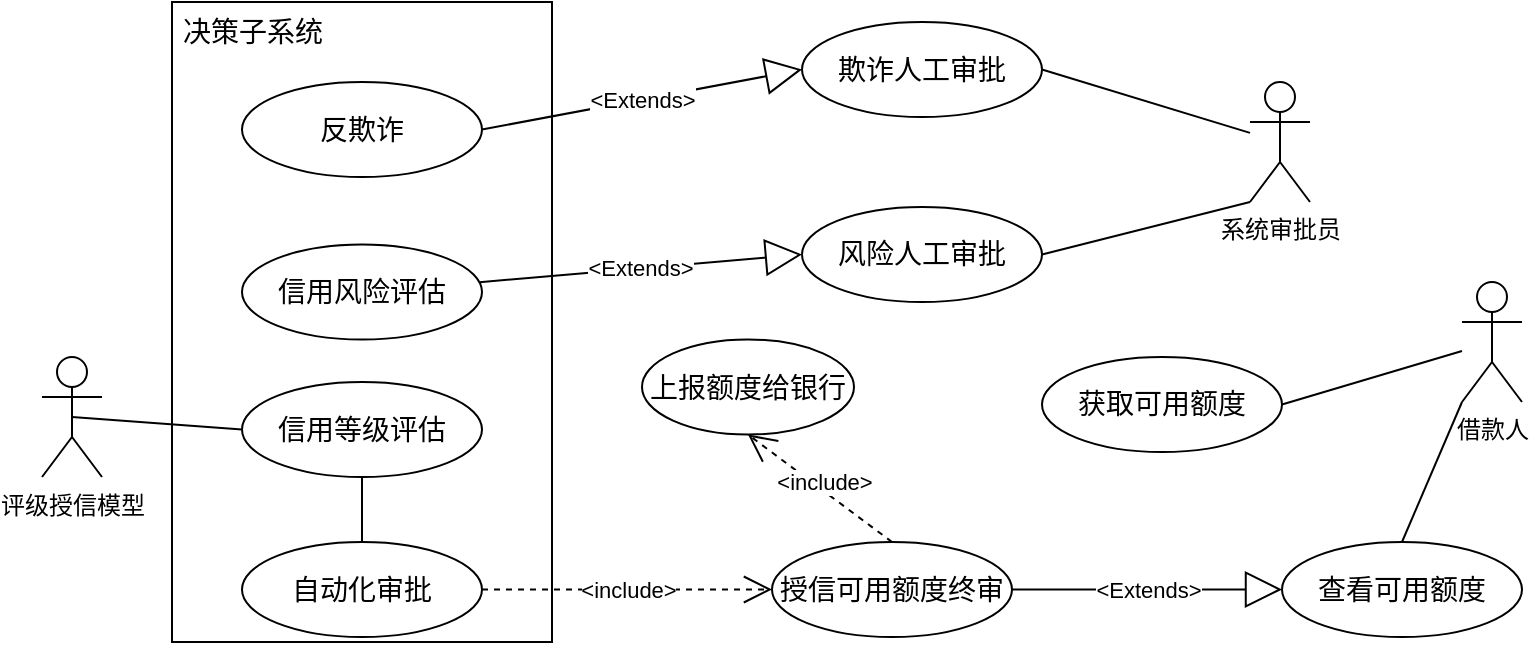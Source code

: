 <mxfile version="21.7.5" type="github">
  <diagram name="第 1 页" id="PT6hGrXhausuQr09__Po">
    <mxGraphModel dx="1173" dy="772" grid="1" gridSize="10" guides="1" tooltips="1" connect="1" arrows="1" fold="1" page="1" pageScale="1" pageWidth="827" pageHeight="1169" math="0" shadow="0">
      <root>
        <mxCell id="0" />
        <mxCell id="1" parent="0" />
        <mxCell id="wrGV_mXLTRxhNDMkk3RX-2" value="" style="html=1;whiteSpace=wrap;" parent="1" vertex="1">
          <mxGeometry x="95" y="230" width="190" height="320" as="geometry" />
        </mxCell>
        <mxCell id="wrGV_mXLTRxhNDMkk3RX-3" value="&lt;font style=&quot;font-size: 14px;&quot;&gt;决策子系统&lt;/font&gt;" style="text;html=1;align=center;verticalAlign=middle;resizable=0;points=[];autosize=1;strokeColor=none;fillColor=none;" parent="1" vertex="1">
          <mxGeometry x="90" y="230" width="90" height="30" as="geometry" />
        </mxCell>
        <mxCell id="wrGV_mXLTRxhNDMkk3RX-5" value="&lt;span style=&quot;font-size: 14px;&quot;&gt;反欺诈&lt;/span&gt;" style="ellipse;whiteSpace=wrap;html=1;" parent="1" vertex="1">
          <mxGeometry x="130" y="270" width="120" height="47.5" as="geometry" />
        </mxCell>
        <mxCell id="wrGV_mXLTRxhNDMkk3RX-6" value="&lt;span style=&quot;font-size: 14px;&quot;&gt;信用风险评估&lt;/span&gt;" style="ellipse;whiteSpace=wrap;html=1;" parent="1" vertex="1">
          <mxGeometry x="130" y="351.25" width="120" height="47.5" as="geometry" />
        </mxCell>
        <mxCell id="wrGV_mXLTRxhNDMkk3RX-20" value="" style="edgeStyle=orthogonalEdgeStyle;rounded=0;orthogonalLoop=1;jettySize=auto;html=1;endArrow=none;endFill=0;" parent="1" source="wrGV_mXLTRxhNDMkk3RX-7" target="wrGV_mXLTRxhNDMkk3RX-8" edge="1">
          <mxGeometry relative="1" as="geometry" />
        </mxCell>
        <mxCell id="wrGV_mXLTRxhNDMkk3RX-7" value="&lt;span style=&quot;font-size: 14px;&quot;&gt;信用等级评估&lt;/span&gt;" style="ellipse;whiteSpace=wrap;html=1;" parent="1" vertex="1">
          <mxGeometry x="130" y="420" width="120" height="47.5" as="geometry" />
        </mxCell>
        <mxCell id="wrGV_mXLTRxhNDMkk3RX-8" value="&lt;span style=&quot;font-size: 14px;&quot;&gt;自动化审批&lt;/span&gt;" style="ellipse;whiteSpace=wrap;html=1;" parent="1" vertex="1">
          <mxGeometry x="130" y="500" width="120" height="47.5" as="geometry" />
        </mxCell>
        <mxCell id="wrGV_mXLTRxhNDMkk3RX-9" value="&amp;lt;Extends&amp;gt;" style="endArrow=block;endSize=16;endFill=0;html=1;rounded=0;entryX=0;entryY=0.5;entryDx=0;entryDy=0;exitX=1;exitY=0.5;exitDx=0;exitDy=0;" parent="1" target="wrGV_mXLTRxhNDMkk3RX-10" edge="1" source="wrGV_mXLTRxhNDMkk3RX-5">
          <mxGeometry width="160" relative="1" as="geometry">
            <mxPoint x="320" y="293.25" as="sourcePoint" />
            <mxPoint x="485" y="230" as="targetPoint" />
          </mxGeometry>
        </mxCell>
        <mxCell id="wrGV_mXLTRxhNDMkk3RX-10" value="&lt;span style=&quot;font-size: 14px;&quot;&gt;欺诈人工审批&lt;/span&gt;" style="ellipse;whiteSpace=wrap;html=1;" parent="1" vertex="1">
          <mxGeometry x="410" y="240" width="120" height="47.5" as="geometry" />
        </mxCell>
        <mxCell id="wrGV_mXLTRxhNDMkk3RX-11" value="&amp;lt;Extends&amp;gt;" style="endArrow=block;endSize=16;endFill=0;html=1;rounded=0;entryX=0;entryY=0.5;entryDx=0;entryDy=0;" parent="1" target="wrGV_mXLTRxhNDMkk3RX-12" edge="1" source="wrGV_mXLTRxhNDMkk3RX-6">
          <mxGeometry width="160" relative="1" as="geometry">
            <mxPoint x="320" y="375" as="sourcePoint" />
            <mxPoint x="480" y="374.5" as="targetPoint" />
          </mxGeometry>
        </mxCell>
        <mxCell id="wrGV_mXLTRxhNDMkk3RX-12" value="&lt;span style=&quot;font-size: 14px;&quot;&gt;风险人工审批&lt;/span&gt;" style="ellipse;whiteSpace=wrap;html=1;" parent="1" vertex="1">
          <mxGeometry x="410" y="332.5" width="120" height="47.5" as="geometry" />
        </mxCell>
        <mxCell id="wrGV_mXLTRxhNDMkk3RX-16" style="rounded=0;orthogonalLoop=1;jettySize=auto;html=1;entryX=1;entryY=0.5;entryDx=0;entryDy=0;endArrow=none;endFill=0;" parent="1" source="wrGV_mXLTRxhNDMkk3RX-13" target="wrGV_mXLTRxhNDMkk3RX-10" edge="1">
          <mxGeometry relative="1" as="geometry" />
        </mxCell>
        <mxCell id="wrGV_mXLTRxhNDMkk3RX-17" style="rounded=0;orthogonalLoop=1;jettySize=auto;html=1;entryX=1;entryY=0.5;entryDx=0;entryDy=0;exitX=0;exitY=1;exitDx=0;exitDy=0;exitPerimeter=0;endArrow=none;endFill=0;" parent="1" source="wrGV_mXLTRxhNDMkk3RX-13" target="wrGV_mXLTRxhNDMkk3RX-12" edge="1">
          <mxGeometry relative="1" as="geometry" />
        </mxCell>
        <mxCell id="wrGV_mXLTRxhNDMkk3RX-13" value="系统审批员" style="shape=umlActor;verticalLabelPosition=bottom;verticalAlign=top;html=1;" parent="1" vertex="1">
          <mxGeometry x="634" y="270" width="30" height="60" as="geometry" />
        </mxCell>
        <mxCell id="wrGV_mXLTRxhNDMkk3RX-18" value="&amp;lt;include&amp;gt;" style="endArrow=open;endSize=12;dashed=1;html=1;rounded=0;exitX=1;exitY=0.5;exitDx=0;exitDy=0;entryX=0;entryY=0.5;entryDx=0;entryDy=0;" parent="1" source="wrGV_mXLTRxhNDMkk3RX-8" target="wrGV_mXLTRxhNDMkk3RX-19" edge="1">
          <mxGeometry width="160" relative="1" as="geometry">
            <mxPoint x="325" y="540" as="sourcePoint" />
            <mxPoint x="485" y="534" as="targetPoint" />
          </mxGeometry>
        </mxCell>
        <mxCell id="wrGV_mXLTRxhNDMkk3RX-19" value="&lt;span style=&quot;font-size: 14px;&quot;&gt;授信可用额度终审&lt;/span&gt;" style="ellipse;whiteSpace=wrap;html=1;" parent="1" vertex="1">
          <mxGeometry x="395" y="500" width="120" height="47.5" as="geometry" />
        </mxCell>
        <mxCell id="wrGV_mXLTRxhNDMkk3RX-21" value="&amp;lt;Extends&amp;gt;" style="endArrow=block;endSize=16;endFill=0;html=1;rounded=0;exitX=1;exitY=0.5;exitDx=0;exitDy=0;entryX=0;entryY=0.5;entryDx=0;entryDy=0;" parent="1" source="wrGV_mXLTRxhNDMkk3RX-19" target="wrGV_mXLTRxhNDMkk3RX-22" edge="1">
          <mxGeometry width="160" relative="1" as="geometry">
            <mxPoint x="605" y="530" as="sourcePoint" />
            <mxPoint x="745" y="534" as="targetPoint" />
          </mxGeometry>
        </mxCell>
        <mxCell id="wrGV_mXLTRxhNDMkk3RX-22" value="&lt;span style=&quot;font-size: 14px;&quot;&gt;查看可用额度&lt;/span&gt;" style="ellipse;whiteSpace=wrap;html=1;" parent="1" vertex="1">
          <mxGeometry x="650" y="500" width="120" height="47.5" as="geometry" />
        </mxCell>
        <mxCell id="QNjPedwraJLYu9IQOruR-4" style="rounded=0;orthogonalLoop=1;jettySize=auto;html=1;entryX=0.5;entryY=0;entryDx=0;entryDy=0;endArrow=none;endFill=0;exitX=0;exitY=1;exitDx=0;exitDy=0;exitPerimeter=0;" parent="1" source="QNjPedwraJLYu9IQOruR-3" target="wrGV_mXLTRxhNDMkk3RX-22" edge="1">
          <mxGeometry relative="1" as="geometry" />
        </mxCell>
        <mxCell id="QNjPedwraJLYu9IQOruR-6" style="rounded=0;orthogonalLoop=1;jettySize=auto;html=1;endArrow=none;endFill=0;entryX=1;entryY=0.5;entryDx=0;entryDy=0;" parent="1" source="QNjPedwraJLYu9IQOruR-3" target="QNjPedwraJLYu9IQOruR-5" edge="1">
          <mxGeometry relative="1" as="geometry">
            <mxPoint x="525" y="610" as="targetPoint" />
          </mxGeometry>
        </mxCell>
        <mxCell id="QNjPedwraJLYu9IQOruR-3" value="借款人" style="shape=umlActor;verticalLabelPosition=bottom;verticalAlign=top;html=1;" parent="1" vertex="1">
          <mxGeometry x="740" y="370" width="30" height="60" as="geometry" />
        </mxCell>
        <mxCell id="QNjPedwraJLYu9IQOruR-5" value="&lt;span style=&quot;font-size: 14px;&quot;&gt;获取可用额度&lt;/span&gt;" style="ellipse;whiteSpace=wrap;html=1;" parent="1" vertex="1">
          <mxGeometry x="530" y="407.5" width="120" height="47.5" as="geometry" />
        </mxCell>
        <mxCell id="JtodRxzJe7fUEbNoA1iC-1" value="&lt;span style=&quot;font-size: 14px;&quot;&gt;上报额度给银行&lt;/span&gt;" style="ellipse;whiteSpace=wrap;html=1;" parent="1" vertex="1">
          <mxGeometry x="330" y="398.75" width="106" height="47.5" as="geometry" />
        </mxCell>
        <mxCell id="JtodRxzJe7fUEbNoA1iC-4" value="&amp;lt;include&amp;gt;" style="endArrow=open;endSize=12;dashed=1;html=1;rounded=0;exitX=0.5;exitY=0;exitDx=0;exitDy=0;entryX=0.5;entryY=1;entryDx=0;entryDy=0;" parent="1" source="wrGV_mXLTRxhNDMkk3RX-19" target="JtodRxzJe7fUEbNoA1iC-1" edge="1">
          <mxGeometry x="0.016" y="-4" width="160" relative="1" as="geometry">
            <mxPoint x="445" y="730" as="sourcePoint" />
            <mxPoint x="605" y="730" as="targetPoint" />
            <mxPoint as="offset" />
          </mxGeometry>
        </mxCell>
        <mxCell id="ZUTKuZIOBawarwPBMWY9-1" value="评级授信模型" style="shape=umlActor;verticalLabelPosition=bottom;verticalAlign=top;html=1;" vertex="1" parent="1">
          <mxGeometry x="30" y="407.5" width="30" height="60" as="geometry" />
        </mxCell>
        <mxCell id="ZUTKuZIOBawarwPBMWY9-2" style="rounded=0;orthogonalLoop=1;jettySize=auto;html=1;entryX=0.5;entryY=0.5;entryDx=0;entryDy=0;endArrow=none;endFill=0;exitX=0;exitY=0.5;exitDx=0;exitDy=0;entryPerimeter=0;" edge="1" parent="1" source="wrGV_mXLTRxhNDMkk3RX-7" target="ZUTKuZIOBawarwPBMWY9-1">
          <mxGeometry relative="1" as="geometry">
            <mxPoint x="160" y="479" as="sourcePoint" />
            <mxPoint x="80" y="440" as="targetPoint" />
          </mxGeometry>
        </mxCell>
      </root>
    </mxGraphModel>
  </diagram>
</mxfile>
